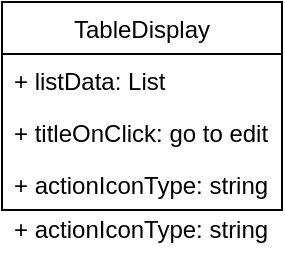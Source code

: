 <mxfile version="13.6.4" type="github"><diagram id="uKfovQbVlYwEghUeR26_" name="Page-1"><mxGraphModel dx="1422" dy="762" grid="1" gridSize="10" guides="1" tooltips="1" connect="1" arrows="1" fold="1" page="1" pageScale="1" pageWidth="850" pageHeight="1100" math="0" shadow="0"><root><mxCell id="0"/><mxCell id="1" parent="0"/><mxCell id="ro_8Uo7PV8o1UcHXGA5q-2" value="TableDisplay" style="swimlane;fontStyle=0;childLayout=stackLayout;horizontal=1;startSize=26;fillColor=none;horizontalStack=0;resizeParent=1;resizeParentMax=0;resizeLast=0;collapsible=1;marginBottom=0;" parent="1" vertex="1"><mxGeometry x="350" y="290" width="140" height="104" as="geometry"/></mxCell><mxCell id="ro_8Uo7PV8o1UcHXGA5q-3" value="+ listData: List" style="text;strokeColor=none;fillColor=none;align=left;verticalAlign=top;spacingLeft=4;spacingRight=4;overflow=hidden;rotatable=0;points=[[0,0.5],[1,0.5]];portConstraint=eastwest;" parent="ro_8Uo7PV8o1UcHXGA5q-2" vertex="1"><mxGeometry y="26" width="140" height="26" as="geometry"/></mxCell><mxCell id="ro_8Uo7PV8o1UcHXGA5q-4" value="+ titleOnClick: go to edit page if active list" style="text;strokeColor=none;fillColor=none;align=left;verticalAlign=top;spacingLeft=4;spacingRight=4;overflow=hidden;rotatable=0;points=[[0,0.5],[1,0.5]];portConstraint=eastwest;" parent="ro_8Uo7PV8o1UcHXGA5q-2" vertex="1"><mxGeometry y="52" width="140" height="26" as="geometry"/></mxCell><mxCell id="ro_8Uo7PV8o1UcHXGA5q-5" value="+ actionIconType: string" style="text;strokeColor=none;fillColor=none;align=left;verticalAlign=top;spacingLeft=4;spacingRight=4;overflow=hidden;rotatable=0;points=[[0,0.5],[1,0.5]];portConstraint=eastwest;" parent="ro_8Uo7PV8o1UcHXGA5q-2" vertex="1"><mxGeometry y="78" width="140" height="26" as="geometry"/></mxCell><mxCell id="ro_8Uo7PV8o1UcHXGA5q-6" value="+ actionIconType: string" style="text;strokeColor=none;fillColor=none;align=left;verticalAlign=top;spacingLeft=4;spacingRight=4;overflow=hidden;rotatable=0;points=[[0,0.5],[1,0.5]];portConstraint=eastwest;" parent="1" vertex="1"><mxGeometry x="350" y="390" width="140" height="26" as="geometry"/></mxCell></root></mxGraphModel></diagram></mxfile>